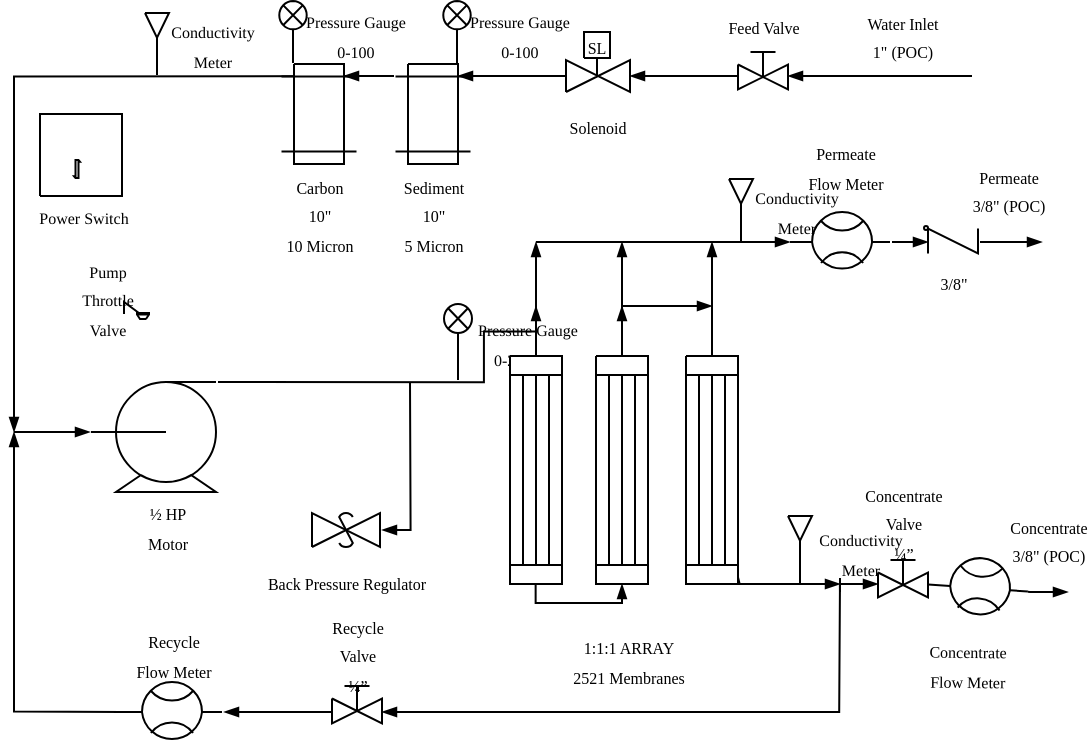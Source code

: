 <mxfile version="13.2.1" type="github"><diagram id="MShefhGijXn1EoUvpbQ7" name="Page-1"><mxGraphModel dx="1038" dy="548" grid="1" gridSize="10" guides="1" tooltips="1" connect="1" arrows="1" fold="1" page="1" pageScale="1" pageWidth="850" pageHeight="1100" math="0" shadow="0"><root><mxCell id="0"/><mxCell id="1" parent="0"/><mxCell id="JFg7P7vN6lW9qgMMOl7U-1" value="Pipelines" parent="0"/><mxCell id="JFg7P7vN6lW9qgMMOl7U-2" style="vsdxID=14;rotation=90;fillColor=none;gradientColor=none;strokeColor=none;spacingLeft=-3;spacingRight=-3;labelBackgroundColor=none;rounded=0;html=1;whiteSpace=wrap;" vertex="1" parent="JFg7P7vN6lW9qgMMOl7U-1"><mxGeometry x="358" y="167" width="31" height="14" as="geometry"/></mxCell><mxCell id="JFg7P7vN6lW9qgMMOl7U-3" value="" style="verticalAlign=middle;align=center;vsdxID=15;rotation=90;fillColor=#FFFFFF;gradientColor=none;shape=stencil(tVLLEoMgDPwajjIISu25j/9gKipTKk6grf374tCHqJ0eOr0lZDe7IUFsYxvRSUSJdWCO8qpK1yC2RZSqtpGgnI8Q2yG2qQzIGsy5LUPeiQE5RCdzGTr0gUcGBiW3kOUh3QekgIMvwQNJKS54QEMMf/bKcrxKl/qRPhG9sgkYJ5wybSStBdQy8VpJpUUdlexVym70nP7ibnHSvzjzwfu7K6V12Nar/mkXHPN1ZLLIMePjzlq1IzxbY0IjQpphno0JscCc8EVh5mgmEM06mdMH0zP0T+GE2e4O);strokeColor=#000000;spacingLeft=-3;spacingRight=-3;labelBackgroundColor=none;rounded=0;html=1;whiteSpace=wrap;" vertex="1" parent="JFg7P7vN6lW9qgMMOl7U-2"><mxGeometry width="31" height="14" as="geometry"/></mxCell><mxCell id="JFg7P7vN6lW9qgMMOl7U-4" value="" style="verticalAlign=middle;align=center;vsdxID=17;rotation=90;fillColor=#000000;gradientColor=none;shape=stencil(UzV2Ls5ILEhVNTIoLinKz04tz0wpyVA1dlE1MsrMy0gtyiwBslSNXVWNndPyi1LTi/JL81Ig/IJEkEoQKze/DGRCBUSfiameuSFIl5FBJUTE1ADMdYOozsnMQ1JtaGCARy2QgbAG4kJkOXQnAYUg3jF2BQA=);strokeColor=#000000;spacingLeft=-3;spacingRight=-3;labelBackgroundColor=none;rounded=0;html=1;whiteSpace=wrap;" vertex="1" parent="JFg7P7vN6lW9qgMMOl7U-2"><mxGeometry width="31" height="14" as="geometry"/></mxCell><mxCell id="JFg7P7vN6lW9qgMMOl7U-5" value="&lt;font style=&quot;font-size:8px;font-family:Calibri;color:#000000;direction:ltr;letter-spacing:0px;line-height:120%;opacity:1&quot;&gt;Pressure Gauge&lt;br/&gt;0-100&lt;br/&gt;&lt;/font&gt;" style="text;vsdxID=14;rotation=0.05;fillColor=none;gradientColor=none;strokeColor=none;spacingLeft=-3;spacingRight=-3;labelBackgroundColor=none;rounded=0;html=1;whiteSpace=wrap;verticalAlign=middle;align=center;;html=1;" vertex="1" parent="JFg7P7vN6lW9qgMMOl7U-2"><mxGeometry x="19" y="-8" width="55.65" height="31.61" as="geometry"/></mxCell><mxCell id="JFg7P7vN6lW9qgMMOl7U-6" style="vsdxID=18;rotation=90;fillColor=none;gradientColor=none;strokeColor=none;spacingLeft=-3;spacingRight=-3;labelBackgroundColor=none;rounded=0;html=1;whiteSpace=wrap;" vertex="1" parent="JFg7P7vN6lW9qgMMOl7U-1"><mxGeometry x="276" y="167" width="31" height="14" as="geometry"/></mxCell><mxCell id="JFg7P7vN6lW9qgMMOl7U-7" value="" style="verticalAlign=middle;align=center;vsdxID=19;rotation=90;fillColor=#FFFFFF;gradientColor=none;shape=stencil(tVLLEoMgDPwajjIISu25j/9gKipTKk6grf374tCHqJ0eOr0lZDe7IUFsYxvRSUSJdWCO8qpK1yC2RZSqtpGgnI8Q2yG2qQzIGsy5LUPeiQE5RCdzGTr0gUcGBiW3kOUh3QekgIMvwQNJKS54QEMMf/bKcrxKl/qRPhG9sgkYJ5wybSStBdQy8VpJpUUdlexVym70nP7ibnHSvzjzwfu7K6V12Nar/mkXHPN1ZLLIMePjzlq1IzxbY0IjQpphno0JscCc8EVh5mgmEM06mdMH0zP0T+GE2e4O);strokeColor=#000000;spacingLeft=-3;spacingRight=-3;labelBackgroundColor=none;rounded=0;html=1;whiteSpace=wrap;" vertex="1" parent="JFg7P7vN6lW9qgMMOl7U-6"><mxGeometry width="31" height="14" as="geometry"/></mxCell><mxCell id="JFg7P7vN6lW9qgMMOl7U-8" value="" style="verticalAlign=middle;align=center;vsdxID=21;rotation=90;fillColor=#000000;gradientColor=none;shape=stencil(UzV2Ls5ILEhVNTIoLinKz04tz0wpyVA1dlE1MsrMy0gtyiwBslSNXVWNndPyi1LTi/JL81Ig/IJEkEoQKze/DGRCBUSfiameuSFIl5FBJUTE1ADMdYOozsnMQ1JtaGCARy2QgbAG4kJkOXQnAYUg3jF2BQA=);strokeColor=#000000;spacingLeft=-3;spacingRight=-3;labelBackgroundColor=none;rounded=0;html=1;whiteSpace=wrap;" vertex="1" parent="JFg7P7vN6lW9qgMMOl7U-6"><mxGeometry width="31" height="14" as="geometry"/></mxCell><mxCell id="JFg7P7vN6lW9qgMMOl7U-9" value="&lt;font style=&quot;font-size:8px;font-family:Calibri;color:#000000;direction:ltr;letter-spacing:0px;line-height:120%;opacity:1&quot;&gt;Pressure Gauge&lt;br/&gt;0-100&lt;br/&gt;&lt;/font&gt;" style="text;vsdxID=18;rotation=0.05;fillColor=none;gradientColor=none;strokeColor=none;spacingLeft=-3;spacingRight=-3;labelBackgroundColor=none;rounded=0;html=1;whiteSpace=wrap;verticalAlign=middle;align=center;;html=1;" vertex="1" parent="JFg7P7vN6lW9qgMMOl7U-6"><mxGeometry x="19" y="-8" width="55.65" height="31.61" as="geometry"/></mxCell><mxCell id="JFg7P7vN6lW9qgMMOl7U-10" style="vsdxID=23;fillColor=none;gradientColor=none;strokeColor=none;spacingLeft=-3;spacingRight=-3;labelBackgroundColor=none;rounded=0;html=1;whiteSpace=wrap;" vertex="1" parent="JFg7P7vN6lW9qgMMOl7U-1"><mxGeometry x="206" y="499" width="50" height="30" as="geometry"/></mxCell><mxCell id="JFg7P7vN6lW9qgMMOl7U-11" style="vsdxID=24;fillColor=#FFFFFF;gradientColor=none;shape=stencil(tVPLbsMgEPwajkaYjR+c0+Q/UINtVNdYmCTO3xe0rhscGrWH3HZ3hmWGEQT2UydHRTibnDUf6qpPriPwRjjXQ6esdr4icCCwb4xVrTXn4YT9KAMzVJ/mEjbMeI6zcISzG7YFtkekSvvuIbtQgdG8RLZd6ZQvo4VUJ/exOZOznjJrnHTaDAguWC9tqzJ/V9b0so2g6arU+DBOquOCQh2r29VUxOrSbv+tLv+DOl/8vHmj+x4jW/FfAxGRxLx4YrmiFWwslzT0d5arPLXvJYHERjYX18+MlPRb12oEaCHi7ERq30uMRNltcvPF9m/5Ef5LOHwB);strokeColor=#000000;spacingLeft=-3;spacingRight=-3;labelBackgroundColor=none;rounded=0;html=1;whiteSpace=wrap;" vertex="1" parent="JFg7P7vN6lW9qgMMOl7U-10"><mxGeometry width="50" height="30" as="geometry"/></mxCell><mxCell id="JFg7P7vN6lW9qgMMOl7U-12" style="vsdxID=25;fillColor=#000000;gradientColor=none;shape=stencil(jZBJDoAgDEVP0z3SmLh3uIcJKEQFgzjdXkgXDgvi7v/29actYLmodpbA2eKdHeSuhVeAFXCujZJO+6AAa8Cys072zq5GkJ/bSEY12S0mHDTH4gRnJ7mcbEPkqM2DTKLv0OJ/asZSbBD34nTzs/c9MpToQVhf);strokeColor=#000000;spacingLeft=-3;spacingRight=-3;labelBackgroundColor=none;rounded=0;html=1;whiteSpace=wrap;" vertex="1" parent="JFg7P7vN6lW9qgMMOl7U-10"><mxGeometry width="50" height="30" as="geometry"/></mxCell><mxCell id="JFg7P7vN6lW9qgMMOl7U-13" value="&lt;font style=&quot;font-size:8px;font-family:Calibri;color:#000000;direction:ltr;letter-spacing:0px;line-height:120%;opacity:1&quot;&gt;Recycle&lt;br/&gt;Flow Meter&lt;br/&gt;&lt;/font&gt;" style="text;vsdxID=23;fillColor=none;gradientColor=none;strokeColor=none;spacingLeft=-3;spacingRight=-3;labelBackgroundColor=none;rounded=0;html=1;whiteSpace=wrap;verticalAlign=middle;align=center;;html=1;" vertex="1" parent="JFg7P7vN6lW9qgMMOl7U-10"><mxGeometry x="4.58" y="-29.62" width="41.64" height="31.61" as="geometry"/></mxCell><mxCell id="JFg7P7vN6lW9qgMMOl7U-14" value="" style="vsdxID=36;edgeStyle=none;startArrow=blockThin;endArrow=none;startSize=5;endSize=5;strokeColor=#000000;spacingTop=0;spacingBottom=0;spacingLeft=0;spacingRight=0;verticalAlign=middle;html=1;labelBackgroundColor=none;rounded=0;align=center;" edge="1" parent="JFg7P7vN6lW9qgMMOl7U-1"><mxGeometry relative="1" as="geometry"><mxPoint x="53" y="-61" as="offset"/><Array as="points"/><mxPoint x="501" y="406" as="sourcePoint"/><mxPoint x="501" y="311" as="targetPoint"/></mxGeometry></mxCell><mxCell id="JFg7P7vN6lW9qgMMOl7U-15" value="" style="vsdxID=35;edgeStyle=none;startArrow=blockThin;endArrow=none;startSize=5;endSize=5;strokeColor=#000000;spacingTop=0;spacingBottom=0;spacingLeft=0;spacingRight=0;verticalAlign=middle;html=1;labelBackgroundColor=none;rounded=0;align=center;" edge="1" parent="JFg7P7vN6lW9qgMMOl7U-1"><mxGeometry relative="1" as="geometry"><mxPoint x="18" y="-13" as="offset"/><Array as="points"/><mxPoint x="501" y="311" as="sourcePoint"/><mxPoint x="456" y="311" as="targetPoint"/></mxGeometry></mxCell><mxCell id="JFg7P7vN6lW9qgMMOl7U-16" value="" style="vsdxID=51;edgeStyle=none;startArrow=blockThin;endArrow=none;startSize=5;endSize=5;strokeColor=#000000;spacingTop=0;spacingBottom=0;spacingLeft=0;spacingRight=0;verticalAlign=middle;html=1;labelBackgroundColor=none;rounded=0;align=center;" edge="1" parent="JFg7P7vN6lW9qgMMOl7U-1"><mxGeometry relative="1" as="geometry"><mxPoint x="-23" y="-13" as="offset"/><Array as="points"/><mxPoint x="540" y="279" as="sourcePoint"/><mxPoint x="413" y="279" as="targetPoint"/></mxGeometry></mxCell><mxCell id="JFg7P7vN6lW9qgMMOl7U-17" value="" style="vsdxID=34;edgeStyle=none;startArrow=blockThin;endArrow=none;startSize=5;endSize=5;strokeColor=#000000;spacingTop=0;spacingBottom=0;spacingLeft=0;spacingRight=0;verticalAlign=middle;html=1;labelBackgroundColor=none;rounded=0;align=center;" edge="1" parent="JFg7P7vN6lW9qgMMOl7U-1"><mxGeometry relative="1" as="geometry"><mxPoint x="27" y="34" as="offset"/><Array as="points"/><mxPoint x="456" y="311" as="sourcePoint"/><mxPoint x="456" y="406" as="targetPoint"/></mxGeometry></mxCell><mxCell id="JFg7P7vN6lW9qgMMOl7U-18" value="" style="vsdxID=32;edgeStyle=none;startArrow=blockThin;endArrow=none;startSize=5;endSize=5;strokeColor=#000000;spacingTop=0;spacingBottom=0;spacingLeft=0;spacingRight=0;verticalAlign=middle;html=1;labelBackgroundColor=none;rounded=0;align=center;" edge="1" parent="JFg7P7vN6lW9qgMMOl7U-1"><mxGeometry relative="1" as="geometry"><mxPoint x="53" y="-61" as="offset"/><Array as="points"/><mxPoint x="413" y="406" as="sourcePoint"/><mxPoint x="413" y="311" as="targetPoint"/></mxGeometry></mxCell><mxCell id="JFg7P7vN6lW9qgMMOl7U-19" style="vsdxID=43;rotation=90;fillColor=none;gradientColor=none;strokeColor=none;spacingLeft=-3;spacingRight=-3;labelBackgroundColor=none;rounded=0;html=1;whiteSpace=wrap;" vertex="1" parent="JFg7P7vN6lW9qgMMOl7U-1"><mxGeometry x="355" y="322" width="38" height="14" as="geometry"/></mxCell><mxCell id="JFg7P7vN6lW9qgMMOl7U-20" value="" style="verticalAlign=middle;align=center;vsdxID=44;rotation=90;fillColor=#FFFFFF;gradientColor=none;shape=stencil(tVLLDsIgEPwajiU8pKnnWv+DWNoSsTQLav17afBRrMZ48LbLzuzMsot46To5KMSI82D36qxr3yG+QYzpvlOgfYgQrxAvGwuqBXvs65gPckJO0cGepg5j5JGJwcglZiKm24iUsAsluCHpGhMR0ZDC7714gem7dmTM5KhdBtZLr22fKBsJrcqCVNYY2SYld1ZqmD3TH81hQhN/b2f9i7kQPD+80cbEfT3qn7YhsCgSk4XAPJ93Nrqf4TnDgiUEusL5ak5IBZaELwoLRwuBZNaXOUPweojhKR4xr64=);strokeColor=#000000;spacingLeft=-3;spacingRight=-3;labelBackgroundColor=none;rounded=0;html=1;whiteSpace=wrap;" vertex="1" parent="JFg7P7vN6lW9qgMMOl7U-19"><mxGeometry width="38" height="14" as="geometry"/></mxCell><mxCell id="JFg7P7vN6lW9qgMMOl7U-21" value="" style="verticalAlign=middle;align=center;vsdxID=46;rotation=90;fillColor=#000000;gradientColor=none;shape=stencil(fU85DoAwDHtNVhQaIbFz/AOJQiugRaVcv6clA4iBzXbsxAEqFtXMEgQu3tlB7rr1CqgEIbRR0mkfEFAFVHTWyd7Z1bTM5yY6I5rsFjccnKM8SWNI4MlChjet2Txq8zKniD/eAJ4rXPA9+zYKEn9D1QU=);strokeColor=#000000;spacingLeft=-3;spacingRight=-3;labelBackgroundColor=none;rounded=0;html=1;whiteSpace=wrap;" vertex="1" parent="JFg7P7vN6lW9qgMMOl7U-19"><mxGeometry width="38" height="14" as="geometry"/></mxCell><mxCell id="JFg7P7vN6lW9qgMMOl7U-22" value="&lt;font style=&quot;font-size:8px;font-family:Calibri;color:#000000;direction:ltr;letter-spacing:0px;line-height:120%;opacity:1&quot;&gt;Pressure Gauge&lt;br/&gt;0-250 psig&lt;br/&gt;&lt;/font&gt;" style="text;vsdxID=43;rotation=0.05;fillColor=none;gradientColor=none;strokeColor=none;spacingLeft=-3;spacingRight=-3;labelBackgroundColor=none;rounded=0;html=1;whiteSpace=wrap;verticalAlign=middle;align=center;;html=1;" vertex="1" parent="JFg7P7vN6lW9qgMMOl7U-19"><mxGeometry x="26" y="-9" width="55.65" height="31.61" as="geometry"/></mxCell><mxCell id="JFg7P7vN6lW9qgMMOl7U-23" value="&lt;p style=&quot;align:center;margin-left:0;margin-right:0;margin-top:0px;margin-bottom:0px;text-indent:0;valign:middle;direction:ltr;&quot;&gt;&lt;font style=&quot;font-size:8px;font-family:Calibri;color:#000000;direction:ltr;letter-spacing:0px;line-height:120%;opacity:1&quot;&gt;1:1:1 ARRAY&lt;br/&gt;2521 Membranes&lt;/font&gt;&lt;font style=&quot;font-size:14px;font-family:Calibri;color:#000000;direction:ltr;letter-spacing:0px;line-height:120%;opacity:1&quot;&gt;&lt;br/&gt;&lt;/font&gt;&lt;/p&gt;" style="verticalAlign=middle;align=center;vsdxID=47;fillColor=none;gradientColor=none;shape=stencil(nZBLDoAgDERP0z3SIyjew0SURgSD+Lu9kMZoXLhwN9O+tukAlrNpJg1SzDH4QW/URgNYgZTkjA4UkwJUgGXng+6DX1zLfmoymdXo17xh5zmRJ6Q42BWCfc2oJfdAr+Yv+AP9Cb7OJ3H/2JG1HNGz/84klThPVCc=);strokeColor=none;labelBackgroundColor=none;rounded=0;html=1;whiteSpace=wrap;" vertex="1" parent="JFg7P7vN6lW9qgMMOl7U-1"><mxGeometry x="406" y="476" width="107" height="25" as="geometry"/></mxCell><mxCell id="JFg7P7vN6lW9qgMMOl7U-24" style="vsdxID=55;fillColor=none;gradientColor=none;strokeColor=none;spacingLeft=-3;spacingRight=-3;labelBackgroundColor=none;rounded=0;html=1;whiteSpace=wrap;" vertex="1" parent="JFg7P7vN6lW9qgMMOl7U-1"><mxGeometry x="540" y="264" width="50" height="30" as="geometry"/></mxCell><mxCell id="JFg7P7vN6lW9qgMMOl7U-25" style="vsdxID=56;fillColor=#FFFFFF;gradientColor=none;shape=stencil(tVPLbsMgEPwajkaY9YOc0/Q/UIJtVNdYa9I4f18oViJwHDWH3JadYXeGEQT2UydHRTibLJovddEn2xH4IJzroVOorasIHAjsG4OqRXMeTuE8Ss/01bf58RPmcI9zyoS/xdk1dEr2d/wMbIlHB+HCBkY95tl4o1OoQmshia2RbM7krKcMjZVWmyGAC9ZLbFXm1mVNL9sImi5Kjav2Q4F8RyERWAgq6kjgpueXBeb/EOiK++M3uu9Ddjd8KxnIU5V5+cR4TUWZGK9owSPjNWyMfEsysZ31bvHMTkVZkdgBWkRu1g8k3ugmijGJ0BXpf3Ot8Ffh8As=);strokeColor=#000000;spacingLeft=-3;spacingRight=-3;labelBackgroundColor=none;rounded=0;html=1;whiteSpace=wrap;" vertex="1" parent="JFg7P7vN6lW9qgMMOl7U-24"><mxGeometry width="50" height="30" as="geometry"/></mxCell><mxCell id="JFg7P7vN6lW9qgMMOl7U-26" style="vsdxID=57;fillColor=#000000;gradientColor=none;shape=stencil(UzV2Ls5ILEhVNTIoLinKz04tz0wpyVA1dlE1MsrMy0gtyiwBslSNXVWNndPyi1LTi/JL81Ig/IJEkEoQKze/DGRCBUSfAUiHkUElhGcK4bpBVOZk5iGpNDLSM7DAoxrVXAsCqlHNNjTA5w4gA+F8iM+R5dC9ChSCBJOxKwA=);strokeColor=#000000;spacingLeft=-3;spacingRight=-3;labelBackgroundColor=none;rounded=0;html=1;whiteSpace=wrap;" vertex="1" parent="JFg7P7vN6lW9qgMMOl7U-24"><mxGeometry width="50" height="30" as="geometry"/></mxCell><mxCell id="JFg7P7vN6lW9qgMMOl7U-27" value="&lt;font style=&quot;font-size:8px;font-family:Calibri;color:#000000;direction:ltr;letter-spacing:0px;line-height:120%;opacity:1&quot;&gt;Permeate&lt;br/&gt;Flow Meter&lt;br/&gt;&lt;/font&gt;" style="text;vsdxID=55;fillColor=none;gradientColor=none;strokeColor=none;spacingLeft=-3;spacingRight=-3;labelBackgroundColor=none;rounded=0;html=1;whiteSpace=wrap;verticalAlign=middle;align=center;;html=1;" vertex="1" parent="JFg7P7vN6lW9qgMMOl7U-24"><mxGeometry x="7.12" y="-39.15" width="41.64" height="31.61" as="geometry"/></mxCell><mxCell id="JFg7P7vN6lW9qgMMOl7U-28" style="vsdxID=8;rotation=90;fillColor=none;gradientColor=none;strokeColor=none;spacingLeft=-3;spacingRight=-3;labelBackgroundColor=none;rounded=0;html=1;whiteSpace=wrap;" vertex="1" parent="JFg7P7vN6lW9qgMMOl7U-1"><mxGeometry x="208" y="174" width="31" height="12" as="geometry"/></mxCell><mxCell id="JFg7P7vN6lW9qgMMOl7U-29" value="" style="verticalAlign=middle;align=center;vsdxID=9;rotation=90;fillColor=#FFFFFF;gradientColor=none;shape=stencil(jZBLDoQgDIZP0z1DnROg3sNElEYEg+iMtxfShY+Fcff/7dcnoJpNM2mQYo7BD/pHbTSAJUhJzuhAMSnAClB1Pug++MW17Kcmk1mNfs0d/lwncoUUG7uPYF8zasmd0OLKfh/QK/kavI1P4li7I2v56nP+fmYK8Yuw2gE=);strokeColor=#000000;spacingLeft=-3;spacingRight=-3;labelBackgroundColor=none;rounded=0;html=1;whiteSpace=wrap;" vertex="1" parent="JFg7P7vN6lW9qgMMOl7U-28"><mxGeometry width="31" height="12" as="geometry"/></mxCell><mxCell id="JFg7P7vN6lW9qgMMOl7U-30" value="" style="verticalAlign=middle;align=center;vsdxID=10;rotation=90;fillColor=#000000;gradientColor=none;shape=stencil(fY9LDoAgDERP0z1SPYGfe5CAQlQggL/bC+lC48LdTPvaTgHbqIVXwFlMwc3qMDJpwA44N1arYFJWgD1gO7qgpuA2K8l7UciiVreXDSfNVYyVGc4u8g3ZgdjF2Bdb/6FZPDco3rv3zZNL9Av2Nw==);strokeColor=#000000;spacingLeft=-3;spacingRight=-3;labelBackgroundColor=none;rounded=0;html=1;whiteSpace=wrap;" vertex="1" parent="JFg7P7vN6lW9qgMMOl7U-28"><mxGeometry width="31" height="12" as="geometry"/></mxCell><mxCell id="JFg7P7vN6lW9qgMMOl7U-31" value="&lt;font style=&quot;font-size:8px;font-family:Calibri;color:#000000;direction:ltr;letter-spacing:0px;line-height:120%;opacity:1&quot;&gt;Conductivity &lt;br/&gt;Meter&lt;br/&gt;&lt;/font&gt;" style="text;vsdxID=8;rotation=0.05;fillColor=none;gradientColor=none;strokeColor=none;spacingLeft=-3;spacingRight=-3;labelBackgroundColor=none;rounded=0;html=1;whiteSpace=wrap;verticalAlign=middle;align=center;;html=1;" vertex="1" parent="JFg7P7vN6lW9qgMMOl7U-28"><mxGeometry x="20" y="-10" width="46.95" height="31.61" as="geometry"/></mxCell><mxCell id="JFg7P7vN6lW9qgMMOl7U-32" style="vsdxID=59;rotation=4;fillColor=none;gradientColor=none;strokeColor=none;spacingLeft=-3;spacingRight=-3;labelBackgroundColor=none;rounded=0;html=1;whiteSpace=wrap;" vertex="1" parent="JFg7P7vN6lW9qgMMOl7U-1"><mxGeometry x="609" y="437" width="50" height="30" as="geometry"/></mxCell><mxCell id="JFg7P7vN6lW9qgMMOl7U-33" style="vsdxID=60;rotation=4;fillColor=#FFFFFF;gradientColor=none;shape=stencil(tVPRcoMgEPwaHr2BO6n6nKb/wSSoTK04SBv798HipIOaTPuQt+N2OXZvB0aHsVWDZshH7+y7vpizbxm9MkTTt9oZHypGR0aH2jrdOPvZn+N5UDNzrj7s1zxhivcQQeTzLeTfsSP5z/EtspU7BcgtbOKAIrLdjQ65jK2FVCJw3BvJp0xNZsyc9cob20dwwTrlGp2F57K6U00CjReth017VyBWG4F5CUWVCLzr+d8CxR8EhuJ3+bXpupjdDb+XDAkQ6RqFfGC8gGrl+wVk6rsg4PnexKcEk7rZvl0+ciOhXNshQErsbBdUPtFOEuMqwlCs/1toxb9Kxys=);strokeColor=#000000;spacingLeft=-3;spacingRight=-3;labelBackgroundColor=none;rounded=0;html=1;whiteSpace=wrap;" vertex="1" parent="JFg7P7vN6lW9qgMMOl7U-32"><mxGeometry width="50" height="30" as="geometry"/></mxCell><mxCell id="JFg7P7vN6lW9qgMMOl7U-34" style="vsdxID=61;rotation=4;fillColor=#000000;gradientColor=none;shape=stencil(jVDLDoMwDPuaXFFIQOLO2H8gUdZqrEWl4/H3tMphsAPiZieOZQe4nnQ7KiCcgndvtZguaOAHEBmrlTchIuAGuO6dVy/vvrYTPrZJmdDHzclhlTtMF4SbsFLoU5SDsQclUZYXF+qzb0UZ0m3vHK9yRPCLL82Pu/+qcSRv4mYH);strokeColor=#000000;spacingLeft=-3;spacingRight=-3;labelBackgroundColor=none;rounded=0;html=1;whiteSpace=wrap;" vertex="1" parent="JFg7P7vN6lW9qgMMOl7U-32"><mxGeometry width="50" height="30" as="geometry"/></mxCell><mxCell id="JFg7P7vN6lW9qgMMOl7U-35" value="&lt;font style=&quot;font-size:8px;font-family:Calibri;color:#000000;direction:ltr;letter-spacing:0px;line-height:120%;opacity:1&quot;&gt;Concentrate&lt;br/&gt;Flow Meter&lt;br/&gt;&lt;/font&gt;" style="text;vsdxID=59;rotation=0.56;fillColor=none;gradientColor=none;strokeColor=none;spacingLeft=-3;spacingRight=-3;labelBackgroundColor=none;rounded=0;html=1;whiteSpace=wrap;verticalAlign=middle;align=center;;html=1;" vertex="1" parent="JFg7P7vN6lW9qgMMOl7U-32"><mxGeometry x="-2" y="37" width="44.48" height="31.61" as="geometry"/></mxCell><mxCell id="JFg7P7vN6lW9qgMMOl7U-36" style="vsdxID=67;rotation=90;fillColor=none;gradientColor=none;strokeColor=none;spacingLeft=-3;spacingRight=-3;labelBackgroundColor=none;rounded=0;html=1;whiteSpace=wrap;" vertex="1" parent="JFg7P7vN6lW9qgMMOl7U-1"><mxGeometry x="500" y="257" width="31" height="12" as="geometry"/></mxCell><mxCell id="JFg7P7vN6lW9qgMMOl7U-37" value="" style="verticalAlign=middle;align=center;vsdxID=68;rotation=90;fillColor=#FFFFFF;gradientColor=none;shape=stencil(jZBLDoQgDIZP0z1DnROg3sNElEYEg+iMtxfShY+Fcff/7dcnoJpNM2mQYo7BD/pHbTSAJUhJzuhAMSnAClB1Pug++MW17Kcmk1mNfs0d/lwncoUUG7uPYF8zasmd0OLKfh/QK/kavI1P4li7I2v56nP+fmYK8Yuw2gE=);strokeColor=#000000;spacingLeft=-3;spacingRight=-3;labelBackgroundColor=none;rounded=0;html=1;whiteSpace=wrap;" vertex="1" parent="JFg7P7vN6lW9qgMMOl7U-36"><mxGeometry width="31" height="12" as="geometry"/></mxCell><mxCell id="JFg7P7vN6lW9qgMMOl7U-38" value="" style="verticalAlign=middle;align=center;vsdxID=69;rotation=90;fillColor=#000000;gradientColor=none;shape=stencil(fY9LDoAgDERP0z1SPYGfe5CAQlQggL/bC+lC48LdTPvaTgHbqIVXwFlMwc3qMDJpwA44N1arYFJWgD1gO7qgpuA2K8l7UciiVreXDSfNVYyVGc4u8g3ZgdjF2Bdb/6FZPDco3rv3zZNL9Av2Nw==);strokeColor=#000000;spacingLeft=-3;spacingRight=-3;labelBackgroundColor=none;rounded=0;html=1;whiteSpace=wrap;" vertex="1" parent="JFg7P7vN6lW9qgMMOl7U-36"><mxGeometry width="31" height="12" as="geometry"/></mxCell><mxCell id="JFg7P7vN6lW9qgMMOl7U-39" value="&lt;font style=&quot;font-size:8px;font-family:Calibri;color:#000000;direction:ltr;letter-spacing:0px;line-height:120%;opacity:1&quot;&gt;Conductivity &lt;br/&gt;Meter&lt;br/&gt;&lt;/font&gt;" style="text;vsdxID=67;rotation=0.05;fillColor=none;gradientColor=none;strokeColor=none;spacingLeft=-3;spacingRight=-3;labelBackgroundColor=none;rounded=0;html=1;whiteSpace=wrap;verticalAlign=middle;align=center;;html=1;" vertex="1" parent="JFg7P7vN6lW9qgMMOl7U-36"><mxGeometry x="20" y="-10" width="46.95" height="31.61" as="geometry"/></mxCell><mxCell id="JFg7P7vN6lW9qgMMOl7U-40" style="vsdxID=38;rotation=90;fillColor=none;gradientColor=none;strokeColor=none;spacingLeft=-3;spacingRight=-3;labelBackgroundColor=none;rounded=0;html=1;whiteSpace=wrap;" vertex="1" parent="JFg7P7vN6lW9qgMMOl7U-1"><mxGeometry x="528" y="427" width="34" height="12" as="geometry"/></mxCell><mxCell id="JFg7P7vN6lW9qgMMOl7U-41" value="" style="verticalAlign=middle;align=center;vsdxID=39;rotation=90;fillColor=#FFFFFF;gradientColor=none;shape=stencil(jZBJDoQwDARf4yvKxIIPsPwDiUCsCQkKYZnfTyIfWA6IW7ddttoGLGfdTgqkmIN3X7VRFzRgBVKS1cpTiAqwBix759Xg3WI79lObyKRGt6YNO8+JNCHFj91HsG8YNWRPKBYZFhc8f6Cvi1+DtwRRHMl7MoYPP/fvl8YSfwnrPw==);strokeColor=#000000;spacingLeft=-3;spacingRight=-3;labelBackgroundColor=none;rounded=0;html=1;whiteSpace=wrap;" vertex="1" parent="JFg7P7vN6lW9qgMMOl7U-40"><mxGeometry width="34" height="12" as="geometry"/></mxCell><mxCell id="JFg7P7vN6lW9qgMMOl7U-42" value="" style="verticalAlign=middle;align=center;vsdxID=40;rotation=90;fillColor=#000000;gradientColor=none;shape=stencil(fY9LDoAgDERP061BGrmAn3uYiEJUIIC/2wvpQuPC3Uz72k4B66B6J4GzEL2d5aGHqAAb4FwbJb2OSQG2gPVovZy83cxA3vWZzGq1e95w0lzJWJ7h7CJfke2IXbR5sSgKFD90Es8ZSvjufSOlEr2D7Q0=);strokeColor=#000000;spacingLeft=-3;spacingRight=-3;labelBackgroundColor=none;rounded=0;html=1;whiteSpace=wrap;" vertex="1" parent="JFg7P7vN6lW9qgMMOl7U-40"><mxGeometry width="34" height="12" as="geometry"/></mxCell><mxCell id="JFg7P7vN6lW9qgMMOl7U-43" value="&lt;font style=&quot;font-size:8px;font-family:Calibri;color:#000000;direction:ltr;letter-spacing:0px;line-height:120%;opacity:1&quot;&gt;Conductivity &lt;br/&gt;Meter&lt;br/&gt;&lt;/font&gt;" style="text;vsdxID=38;rotation=0.05;fillColor=none;gradientColor=none;strokeColor=none;spacingLeft=-3;spacingRight=-3;labelBackgroundColor=none;rounded=0;html=1;whiteSpace=wrap;verticalAlign=middle;align=center;;html=1;" vertex="1" parent="JFg7P7vN6lW9qgMMOl7U-40"><mxGeometry x="24" y="-9" width="46.95" height="31.61" as="geometry"/></mxCell><mxCell id="JFg7P7vN6lW9qgMMOl7U-44" value="" style="verticalAlign=middle;align=center;vsdxID=72;fillColor=#FFFFFF;gradientColor=none;shape=stencil(nZBLDoAgDERP0z3SIyjew0SURgSD+Lu9kMZoXLhwN9O+tukAlrNpJg1SzDH4QW/URgNYgZTkjA4UkwJUgGXng+6DX1zLfmoymdXo17xh5zmRJ6Q42BWCfc2oJfdAr+Yv+AP9Cb7OJ3H/2JG1HNGz/84klThPVCc=);strokeColor=#000000;labelBackgroundColor=none;rounded=0;html=1;whiteSpace=wrap;" vertex="1" parent="JFg7P7vN6lW9qgMMOl7U-1"><mxGeometry x="165" y="215" width="41" height="41" as="geometry"/></mxCell><mxCell id="JFg7P7vN6lW9qgMMOl7U-45" style="vsdxID=74;rotation=270;fillColor=#FFFFFF;gradientColor=none;shape=stencil(nZJbDsIgEEVXM//jTIwLqHUfTUqFiNBQfO1ecKzGJhD1714488gF4GbS3aiAcIrBH9TF9FEDb4HIOK2CiUkBt8DN4IPaB39yvfixy2RWR3/OHa5Sh7mC8CZus37YnZDWuCJJFfLZZUaxTK4Q/0Vn/80GVbaWQBLv4AZjreT+ui+l+sv8Wlof8xezk1g+cjqSD8LtHQ==);strokeColor=#000000;spacingTop=-3;spacingBottom=-3;spacingLeft=-3;spacingRight=-3;labelBackgroundColor=none;rounded=0;html=1;whiteSpace=wrap;" vertex="1" parent="JFg7P7vN6lW9qgMMOl7U-1"><mxGeometry x="215" y="313" width="3" height="6" as="geometry"/></mxCell><mxCell id="JFg7P7vN6lW9qgMMOl7U-46" value="&lt;p style=&quot;align:center;margin-left:0;margin-right:0;margin-top:0px;margin-bottom:0px;text-indent:0;valign:middle;direction:ltr;&quot;&gt;&lt;font style=&quot;font-size:8px;font-family:Calibri;color:#000000;direction:ltr;letter-spacing:0px;line-height:120%;opacity:1&quot;&gt;Pump&lt;br/&gt;&lt;/font&gt;&lt;font style=&quot;font-size:8px;font-family:Calibri;color:#000000;direction:ltr;letter-spacing:0px;line-height:120%;opacity:1&quot;&gt;Throttle &lt;br/&gt;&lt;/font&gt;&lt;font style=&quot;font-size:8px;font-family:Calibri;color:#000000;direction:ltr;letter-spacing:0px;line-height:120%;opacity:1&quot;&gt;Valve&lt;br/&gt;&lt;/font&gt;&lt;/p&gt;" style="text;vsdxID=74;rotation=359.95;fillColor=none;gradientColor=none;strokeColor=none;spacingTop=-3;spacingBottom=-3;spacingLeft=-3;spacingRight=-3;labelBackgroundColor=none;rounded=0;html=1;whiteSpace=wrap;verticalAlign=middle;align=center;;html=1;" vertex="1" parent="JFg7P7vN6lW9qgMMOl7U-45"><mxGeometry x="-50" y="-21" width="67.73" height="30.48" as="geometry"/></mxCell><mxCell id="JFg7P7vN6lW9qgMMOl7U-47" vertex="1" parent="JFg7P7vN6lW9qgMMOl7U-1"><mxGeometry x="350" y="349" as="geometry"/></mxCell><mxCell id="JFg7P7vN6lW9qgMMOl7U-48" value="" style="vsdxID=76;edgeStyle=none;startArrow=blockThin;endArrow=none;startSize=5;endSize=5;strokeColor=#000000;spacingTop=0;spacingBottom=0;spacingLeft=0;spacingRight=0;verticalAlign=middle;html=1;labelBackgroundColor=none;rounded=0;align=center;exitX=1.029;exitY=0.5;exitDx=0;exitDy=0;exitPerimeter=0;" edge="1" parent="JFg7P7vN6lW9qgMMOl7U-1" source="JFg7P7vN6lW9qgMMOl7U-96" target="JFg7P7vN6lW9qgMMOl7U-47"><mxGeometry relative="1" as="geometry"><mxPoint x="46" y="16" as="offset"/><Array as="points"><mxPoint x="350.29" y="423"/></Array></mxGeometry></mxCell><mxCell id="JFg7P7vN6lW9qgMMOl7U-49" vertex="1" parent="JFg7P7vN6lW9qgMMOl7U-1"><mxGeometry x="565" y="450" as="geometry"/></mxCell><mxCell id="JFg7P7vN6lW9qgMMOl7U-50" value="" style="vsdxID=37;edgeStyle=none;startArrow=blockThin;endArrow=none;startSize=5;endSize=5;strokeColor=#000000;spacingTop=0;spacingBottom=0;spacingLeft=0;spacingRight=0;verticalAlign=middle;html=1;labelBackgroundColor=none;rounded=0;align=center;" edge="1" parent="JFg7P7vN6lW9qgMMOl7U-1" source="JFg7P7vN6lW9qgMMOl7U-49" target="JFg7P7vN6lW9qgMMOl7U-106"><mxGeometry relative="1" as="geometry"><mxPoint x="15" y="-13" as="offset"/><Array as="points"><mxPoint x="514.83" y="450"/></Array></mxGeometry></mxCell><mxCell id="JFg7P7vN6lW9qgMMOl7U-51" vertex="1" parent="JFg7P7vN6lW9qgMMOl7U-1"><mxGeometry x="631" y="196" as="geometry"/></mxCell><mxCell id="JFg7P7vN6lW9qgMMOl7U-52" value="&lt;font style=&quot;font-size:8px;font-family:Calibri;color:#000000;direction:ltr;letter-spacing:0px;line-height:120%;opacity:1&quot;&gt;Water Inlet&lt;br/&gt;1&amp;quot; (POC)&lt;br/&gt;&lt;/font&gt;" style="vsdxID=1;edgeStyle=none;startArrow=blockThin;endArrow=none;startSize=5;endSize=5;strokeColor=#000000;spacingTop=0;spacingBottom=0;spacingLeft=0;spacingRight=0;verticalAlign=middle;html=1;labelBackgroundColor=none;rounded=0;align=center;exitX=1;exitY=0.48;exitDx=0;exitDy=0;exitPerimeter=0;" edge="1" parent="JFg7P7vN6lW9qgMMOl7U-1" source="JFg7P7vN6lW9qgMMOl7U-94" target="JFg7P7vN6lW9qgMMOl7U-51"><mxGeometry relative="1" as="geometry"><mxPoint x="11" y="-20" as="offset"/><Array as="points"/></mxGeometry></mxCell><mxCell id="JFg7P7vN6lW9qgMMOl7U-53" vertex="1" parent="JFg7P7vN6lW9qgMMOl7U-1"><mxGeometry x="374" y="196" as="geometry"/></mxCell><mxCell id="JFg7P7vN6lW9qgMMOl7U-54" value="" style="vsdxID=4;edgeStyle=none;startArrow=blockThin;endArrow=none;startSize=5;endSize=5;strokeColor=#000000;spacingTop=0;spacingBottom=0;spacingLeft=0;spacingRight=0;verticalAlign=middle;html=1;labelBackgroundColor=none;rounded=0;align=center;entryX=0;entryY=0.5;entryDx=0;entryDy=0;entryPerimeter=0;" edge="1" parent="JFg7P7vN6lW9qgMMOl7U-1" source="JFg7P7vN6lW9qgMMOl7U-53" target="JFg7P7vN6lW9qgMMOl7U-84"><mxGeometry relative="1" as="geometry"><mxPoint x="67" y="-13" as="offset"/><Array as="points"/></mxGeometry></mxCell><mxCell id="JFg7P7vN6lW9qgMMOl7U-55" vertex="1" parent="JFg7P7vN6lW9qgMMOl7U-1"><mxGeometry x="152" y="374" as="geometry"/></mxCell><mxCell id="JFg7P7vN6lW9qgMMOl7U-56" value="" style="vsdxID=12;edgeStyle=none;startArrow=blockThin;endArrow=none;startSize=5;endSize=5;strokeColor=#000000;spacingTop=0;spacingBottom=0;spacingLeft=0;spacingRight=0;verticalAlign=middle;html=1;labelBackgroundColor=none;rounded=0;align=center;entryX=0;entryY=0.5;entryDx=0;entryDy=0;entryPerimeter=0;" edge="1" parent="JFg7P7vN6lW9qgMMOl7U-1" source="JFg7P7vN6lW9qgMMOl7U-55" target="JFg7P7vN6lW9qgMMOl7U-10"><mxGeometry relative="1" as="geometry"><mxPoint x="40" y="29" as="offset"/><Array as="points"><mxPoint x="152" y="513.7"/></Array></mxGeometry></mxCell><mxCell id="JFg7P7vN6lW9qgMMOl7U-57" vertex="1" parent="JFg7P7vN6lW9qgMMOl7U-1"><mxGeometry x="207" y="315" as="geometry"/></mxCell><mxCell id="JFg7P7vN6lW9qgMMOl7U-58" value="" style="vsdxID=75;edgeStyle=none;startArrow=none;endArrow=none;startSize=5;endSize=5;strokeColor=#000000;spacingTop=0;spacingBottom=0;spacingLeft=0;spacingRight=0;verticalAlign=middle;html=1;labelBackgroundColor=none;rounded=0;align=center;" edge="1" parent="JFg7P7vN6lW9qgMMOl7U-1" source="JFg7P7vN6lW9qgMMOl7U-45" target="JFg7P7vN6lW9qgMMOl7U-57"><mxGeometry relative="1" as="geometry"><mxPoint x="53" y="-10" as="offset"/><Array as="points"><mxPoint x="207" y="309"/></Array></mxGeometry></mxCell><mxCell id="JFg7P7vN6lW9qgMMOl7U-59" value="" style="vsdxID=71;edgeStyle=none;startArrow=blockThin;endArrow=none;startSize=5;endSize=5;strokeColor=#000000;spacingTop=0;spacingBottom=0;spacingLeft=0;spacingRight=0;verticalAlign=middle;html=1;labelBackgroundColor=none;rounded=0;align=center;exitX=1;exitY=0.5;exitDx=0;exitDy=0;exitPerimeter=0;entryX=0;entryY=0.48;entryDx=0;entryDy=0;entryPerimeter=0;" edge="1" parent="JFg7P7vN6lW9qgMMOl7U-1" source="JFg7P7vN6lW9qgMMOl7U-84" target="JFg7P7vN6lW9qgMMOl7U-94"><mxGeometry relative="1" as="geometry"><mxPoint x="67" y="-13" as="offset"/><Array as="points"/></mxGeometry></mxCell><mxCell id="JFg7P7vN6lW9qgMMOl7U-60" vertex="1" parent="JFg7P7vN6lW9qgMMOl7U-1"><mxGeometry x="666" y="279" as="geometry"/></mxCell><mxCell id="JFg7P7vN6lW9qgMMOl7U-61" value="" style="vsdxID=66;edgeStyle=none;startArrow=blockThin;endArrow=none;startSize=5;endSize=5;strokeColor=#000000;spacingTop=0;spacingBottom=0;spacingLeft=0;spacingRight=0;verticalAlign=middle;html=1;labelBackgroundColor=none;rounded=0;align=center;entryX=1.04;entryY=0.52;entryDx=0;entryDy=0;entryPerimeter=0;" edge="1" parent="JFg7P7vN6lW9qgMMOl7U-1" source="JFg7P7vN6lW9qgMMOl7U-60" target="JFg7P7vN6lW9qgMMOl7U-91"><mxGeometry relative="1" as="geometry"><mxPoint x="24" y="-13" as="offset"/><Array as="points"/></mxGeometry></mxCell><mxCell id="JFg7P7vN6lW9qgMMOl7U-62" vertex="1" parent="JFg7P7vN6lW9qgMMOl7U-1"><mxGeometry x="679" y="454" as="geometry"/></mxCell><mxCell id="JFg7P7vN6lW9qgMMOl7U-63" value="&lt;font style=&quot;font-size:8px;font-family:Calibri;color:#000000;direction:ltr;letter-spacing:0px;line-height:120%;opacity:1&quot;&gt;Concentrate&lt;br/&gt;3/8&amp;quot; (POC)&lt;br/&gt;&lt;/font&gt;" style="vsdxID=63;edgeStyle=none;startArrow=blockThin;endArrow=none;startSize=5;endSize=5;strokeColor=#000000;spacingTop=0;spacingBottom=0;spacingLeft=0;spacingRight=0;verticalAlign=middle;html=1;labelBackgroundColor=none;rounded=0;align=center;" edge="1" parent="JFg7P7vN6lW9qgMMOl7U-1" source="JFg7P7vN6lW9qgMMOl7U-62" target="JFg7P7vN6lW9qgMMOl7U-32"><mxGeometry relative="1" as="geometry"><mxPoint y="-26" as="offset"/><Array as="points"><mxPoint x="659.95" y="454"/></Array></mxGeometry></mxCell><mxCell id="JFg7P7vN6lW9qgMMOl7U-64" value="&lt;font style=&quot;font-size:8px;font-family:Calibri;color:#000000;direction:ltr;letter-spacing:0px;line-height:120%;opacity:1&quot;&gt;Permeate&lt;br/&gt;3/8&amp;quot; (POC)&lt;br/&gt;&lt;/font&gt;" style="vsdxID=62;edgeStyle=none;startArrow=blockThin;endArrow=none;startSize=5;endSize=5;strokeColor=#000000;spacingTop=0;spacingBottom=0;spacingLeft=0;spacingRight=0;verticalAlign=middle;html=1;labelBackgroundColor=none;rounded=0;align=center;exitX=0;exitY=0.52;exitDx=0;exitDy=0;exitPerimeter=0;entryX=1.02;entryY=0.5;entryDx=0;entryDy=0;entryPerimeter=0;" edge="1" parent="JFg7P7vN6lW9qgMMOl7U-1" source="JFg7P7vN6lW9qgMMOl7U-91" target="JFg7P7vN6lW9qgMMOl7U-24"><mxGeometry relative="1" as="geometry"><mxPoint x="49" y="-26" as="offset"/><Array as="points"/></mxGeometry></mxCell><mxCell id="JFg7P7vN6lW9qgMMOl7U-65" vertex="1" parent="JFg7P7vN6lW9qgMMOl7U-1"><mxGeometry x="501" y="279" as="geometry"/></mxCell><mxCell id="JFg7P7vN6lW9qgMMOl7U-66" value="" style="vsdxID=50;edgeStyle=none;startArrow=blockThin;endArrow=none;startSize=5;endSize=5;strokeColor=#000000;spacingTop=0;spacingBottom=0;spacingLeft=0;spacingRight=0;verticalAlign=middle;html=1;labelBackgroundColor=none;rounded=0;align=center;" edge="1" parent="JFg7P7vN6lW9qgMMOl7U-1" source="JFg7P7vN6lW9qgMMOl7U-65" target="JFg7P7vN6lW9qgMMOl7U-106"><mxGeometry relative="1" as="geometry"><mxPoint x="53" y="15" as="offset"/><Array as="points"><mxPoint x="501" y="336.15"/></Array></mxGeometry></mxCell><mxCell id="JFg7P7vN6lW9qgMMOl7U-67" vertex="1" parent="JFg7P7vN6lW9qgMMOl7U-1"><mxGeometry x="456" y="279" as="geometry"/></mxCell><mxCell id="JFg7P7vN6lW9qgMMOl7U-68" value="" style="vsdxID=49;edgeStyle=none;startArrow=blockThin;endArrow=none;startSize=5;endSize=5;strokeColor=#000000;spacingTop=0;spacingBottom=0;spacingLeft=0;spacingRight=0;verticalAlign=middle;html=1;labelBackgroundColor=none;rounded=0;align=center;" edge="1" parent="JFg7P7vN6lW9qgMMOl7U-1" source="JFg7P7vN6lW9qgMMOl7U-67" target="JFg7P7vN6lW9qgMMOl7U-107"><mxGeometry relative="1" as="geometry"><mxPoint x="53" y="15" as="offset"/><Array as="points"><mxPoint x="456" y="336.15"/></Array></mxGeometry></mxCell><mxCell id="JFg7P7vN6lW9qgMMOl7U-69" vertex="1" parent="JFg7P7vN6lW9qgMMOl7U-1"><mxGeometry x="413" y="279" as="geometry"/></mxCell><mxCell id="JFg7P7vN6lW9qgMMOl7U-70" value="" style="vsdxID=48;edgeStyle=none;startArrow=blockThin;endArrow=none;startSize=5;endSize=5;strokeColor=#000000;spacingTop=0;spacingBottom=0;spacingLeft=0;spacingRight=0;verticalAlign=middle;html=1;labelBackgroundColor=none;rounded=0;align=center;" edge="1" parent="JFg7P7vN6lW9qgMMOl7U-1" source="JFg7P7vN6lW9qgMMOl7U-69" target="JFg7P7vN6lW9qgMMOl7U-105"><mxGeometry relative="1" as="geometry"><mxPoint x="53" y="15" as="offset"/><Array as="points"><mxPoint x="413" y="336.15"/></Array></mxGeometry></mxCell><mxCell id="JFg7P7vN6lW9qgMMOl7U-71" vertex="1" parent="JFg7P7vN6lW9qgMMOl7U-1"><mxGeometry x="565" y="447" as="geometry"/></mxCell><mxCell id="JFg7P7vN6lW9qgMMOl7U-72" value="" style="vsdxID=42;edgeStyle=none;startArrow=blockThin;endArrow=none;startSize=5;endSize=5;strokeColor=#000000;spacingTop=0;spacingBottom=0;spacingLeft=0;spacingRight=0;verticalAlign=middle;html=1;labelBackgroundColor=none;rounded=0;align=center;exitX=1;exitY=0.52;exitDx=0;exitDy=0;exitPerimeter=0;" edge="1" parent="JFg7P7vN6lW9qgMMOl7U-1" source="JFg7P7vN6lW9qgMMOl7U-87" target="JFg7P7vN6lW9qgMMOl7U-71"><mxGeometry relative="1" as="geometry"><mxPoint x="121" y="-13" as="offset"/><Array as="points"><mxPoint x="564.6" y="514"/></Array></mxGeometry></mxCell><mxCell id="JFg7P7vN6lW9qgMMOl7U-73" vertex="1" parent="JFg7P7vN6lW9qgMMOl7U-1"><mxGeometry x="565" y="454" as="geometry"/></mxCell><mxCell id="JFg7P7vN6lW9qgMMOl7U-74" value="" style="vsdxID=41;edgeStyle=none;startArrow=blockThin;endArrow=none;startSize=5;endSize=5;strokeColor=#000000;spacingTop=0;spacingBottom=0;spacingLeft=0;spacingRight=0;verticalAlign=middle;html=1;labelBackgroundColor=none;rounded=0;align=center;exitX=0;exitY=0.48;exitDx=0;exitDy=0;exitPerimeter=0;" edge="1" parent="JFg7P7vN6lW9qgMMOl7U-1" source="JFg7P7vN6lW9qgMMOl7U-89" target="JFg7P7vN6lW9qgMMOl7U-73"><mxGeometry relative="1" as="geometry"><mxPoint x="29" y="-13" as="offset"/><Array as="points"><mxPoint x="564.95" y="450"/></Array></mxGeometry></mxCell><mxCell id="JFg7P7vN6lW9qgMMOl7U-75" vertex="1" parent="JFg7P7vN6lW9qgMMOl7U-1"><mxGeometry x="152" y="374" as="geometry"/></mxCell><mxCell id="JFg7P7vN6lW9qgMMOl7U-76" value="" style="vsdxID=13;edgeStyle=none;startArrow=blockThin;endArrow=none;startSize=5;endSize=5;strokeColor=#000000;spacingTop=0;spacingBottom=0;spacingLeft=0;spacingRight=0;verticalAlign=middle;html=1;labelBackgroundColor=none;rounded=0;align=center;exitX=-0.26;exitY=0.5;exitDx=0;exitDy=0;exitPerimeter=0;" edge="1" parent="JFg7P7vN6lW9qgMMOl7U-1" source="JFg7P7vN6lW9qgMMOl7U-103" target="JFg7P7vN6lW9qgMMOl7U-75"><mxGeometry relative="1" as="geometry"><mxPoint x="21" y="-13" as="offset"/><Array as="points"/></mxGeometry></mxCell><mxCell id="JFg7P7vN6lW9qgMMOl7U-77" value="" style="vsdxID=26;edgeStyle=none;startArrow=blockThin;endArrow=none;startSize=5;endSize=5;strokeColor=#000000;spacingTop=0;spacingBottom=0;spacingLeft=0;spacingRight=0;verticalAlign=middle;html=1;labelBackgroundColor=none;rounded=0;align=center;exitX=1.02;exitY=0.5;exitDx=0;exitDy=0;exitPerimeter=0;entryX=0;entryY=0.52;entryDx=0;entryDy=0;entryPerimeter=0;" edge="1" parent="JFg7P7vN6lW9qgMMOl7U-1" source="JFg7P7vN6lW9qgMMOl7U-10" target="JFg7P7vN6lW9qgMMOl7U-87"><mxGeometry relative="1" as="geometry"><mxPoint x="67" y="-13" as="offset"/><Array as="points"/></mxGeometry></mxCell><mxCell id="JFg7P7vN6lW9qgMMOl7U-78" vertex="1" parent="JFg7P7vN6lW9qgMMOl7U-1"><mxGeometry x="413" y="311" as="geometry"/></mxCell><mxCell id="JFg7P7vN6lW9qgMMOl7U-79" value="" style="vsdxID=31;edgeStyle=none;startArrow=blockThin;endArrow=none;startSize=5;endSize=5;strokeColor=#000000;spacingTop=0;spacingBottom=0;spacingLeft=0;spacingRight=0;verticalAlign=middle;html=1;labelBackgroundColor=none;rounded=0;align=center;entryX=1.02;entryY=0;entryDx=0;entryDy=0;entryPerimeter=0;" edge="1" parent="JFg7P7vN6lW9qgMMOl7U-1" source="JFg7P7vN6lW9qgMMOl7U-78" target="JFg7P7vN6lW9qgMMOl7U-103"><mxGeometry relative="1" as="geometry"><mxPoint x="101" y="-39" as="offset"/><Array as="points"><mxPoint x="413" y="323.7"/><mxPoint x="386.96" y="323.7"/><mxPoint x="386.96" y="349.1"/></Array></mxGeometry></mxCell><mxCell id="JFg7P7vN6lW9qgMMOl7U-80" value="" style="vsdxID=33;edgeStyle=none;startArrow=blockThin;endArrow=none;startSize=5;endSize=5;strokeColor=#000000;spacingTop=0;spacingBottom=0;spacingLeft=0;spacingRight=0;verticalAlign=middle;html=1;labelBackgroundColor=none;rounded=0;align=center;" edge="1" parent="JFg7P7vN6lW9qgMMOl7U-1" source="JFg7P7vN6lW9qgMMOl7U-107" target="JFg7P7vN6lW9qgMMOl7U-105"><mxGeometry relative="1" as="geometry"><mxPoint x="62" y="-13" as="offset"/><Array as="points"><mxPoint x="456" y="450"/><mxPoint x="456" y="459.53"/><mxPoint x="412.82" y="459.53"/><mxPoint x="412.82" y="450"/></Array></mxGeometry></mxCell><mxCell id="JFg7P7vN6lW9qgMMOl7U-81" value="" style="vsdxID=6;edgeStyle=none;startArrow=blockThin;endArrow=none;startSize=5;endSize=5;strokeColor=#000000;spacingTop=0;spacingBottom=0;spacingLeft=0;spacingRight=0;verticalAlign=middle;html=1;labelBackgroundColor=none;rounded=0;align=center;" edge="1" parent="JFg7P7vN6lW9qgMMOl7U-1"><mxGeometry relative="1" as="geometry"><mxPoint x="53" y="-13" as="offset"/><Array as="points"/><mxPoint x="317" y="196" as="sourcePoint"/><mxPoint x="342" y="196" as="targetPoint"/></mxGeometry></mxCell><mxCell id="JFg7P7vN6lW9qgMMOl7U-82" value="" style="vsdxID=11;edgeStyle=none;startArrow=blockThin;endArrow=none;startSize=5;endSize=5;strokeColor=#000000;spacingTop=0;spacingBottom=0;spacingLeft=0;spacingRight=0;verticalAlign=middle;html=1;labelBackgroundColor=none;rounded=0;align=center;" edge="1" parent="JFg7P7vN6lW9qgMMOl7U-1"><mxGeometry relative="1" as="geometry"><mxPoint x="40" y="-13" as="offset"/><Array as="points"><mxPoint x="152" y="196.2"/></Array><mxPoint x="152" y="374" as="sourcePoint"/><mxPoint x="331" y="196" as="targetPoint"/></mxGeometry></mxCell><mxCell id="JFg7P7vN6lW9qgMMOl7U-83" value="Valve" parent="0"/><mxCell id="JFg7P7vN6lW9qgMMOl7U-84" style="vsdxID=2;fillColor=#FFFFFF;gradientColor=none;shape=stencil(UzV2Ls5ILEhVNTIoLinKz04tz0wpyVA1dlE1MsrMy0gtyiwBslSNXVWNndPyi1LTi/JL81Ig/IJEkEoQKze/DGRCBUSfAUiHkUElhGduCua6QVTmZObhVGmER6WhAfGmoqvFZy4+U4EMhBfTMnNyICGELI8eJEAhSHAauwIA);strokeColor=#000000;spacingTop=-3;spacingBottom=-3;spacingLeft=-3;spacingRight=-3;labelBackgroundColor=none;rounded=0;html=1;whiteSpace=wrap;" vertex="1" parent="JFg7P7vN6lW9qgMMOl7U-83"><mxGeometry x="428" y="180" width="32" height="32" as="geometry"/></mxCell><mxCell id="JFg7P7vN6lW9qgMMOl7U-85" value="&lt;font style=&quot;font-size:8px;font-family:Calibri;color:#000000;direction:ltr;letter-spacing:0px;line-height:120%;opacity:1&quot;&gt;SL&lt;br/&gt;&lt;/font&gt;" style="verticalAlign=middle;align=center;vsdxID=3;fillColor=#FFFFFF;gradientColor=none;shape=stencil(UzV2Ls5ILEhVNTIoLinKz04tz0wpyVA1dlE1MsrMy0gtyiwBslSNXVWNndPyi1LTi/JL81Ig/IJEkEoQKze/DGRCBUSfAUiHkUElhGdoAOG7QZTmZOYhKYVJkqUYj1IyFaJZD2Qg/JiWmZMDCSK4PK4AMCXBU+hqzSz0zE1xOgLNAUAGeqQAhSARauwKAA==);strokeColor=#000000;spacingTop=-3;spacingBottom=-3;spacingLeft=-3;spacingRight=-3;labelBackgroundColor=none;rounded=0;html=1;whiteSpace=wrap;" vertex="1" parent="JFg7P7vN6lW9qgMMOl7U-84"><mxGeometry x="9" y="-6" width="13" height="13" as="geometry"/></mxCell><mxCell id="JFg7P7vN6lW9qgMMOl7U-86" value="&lt;font style=&quot;font-size:8px;font-family:Calibri;color:#000000;direction:ltr;letter-spacing:0px;line-height:120%;opacity:1&quot;&gt;Solenoid&lt;br/&gt;&lt;/font&gt;" style="text;vsdxID=2;fillColor=none;gradientColor=none;strokeColor=none;spacingTop=-3;spacingBottom=-3;spacingLeft=-3;spacingRight=-3;labelBackgroundColor=none;rounded=0;html=1;whiteSpace=wrap;verticalAlign=middle;align=center;;html=1;" vertex="1" parent="JFg7P7vN6lW9qgMMOl7U-84"><mxGeometry x="-17.54" y="36.08" width="67.73" height="10.16" as="geometry"/></mxCell><mxCell id="JFg7P7vN6lW9qgMMOl7U-87" style="vsdxID=27;fillColor=#FFFFFF;gradientColor=none;shape=stencil(rZJNDoMgEIVPM3vKxHgAa+9hIhYiBYP07/aFjrGBKHHR3XvwzYOZDGAzy24SwNnsnR3FU/VeAp6Bc2WkcMoHBdgCNoN14urs3fTkpy6SUd3sIya8qI7FCs7e5Hj1tRcitTK7ZF0gT+x4as6WckupQfxaHJTWNKH1fq//Kg1d7ObzGZqQaejytU0yzTxO1n8hkzFlIwoi35pwRBuH7Qc=);strokeColor=#000000;spacingTop=-3;spacingBottom=-3;spacingLeft=-3;spacingRight=-3;labelBackgroundColor=none;rounded=0;html=1;whiteSpace=wrap;" vertex="1" parent="JFg7P7vN6lW9qgMMOl7U-83"><mxGeometry x="311" y="501" width="25" height="25" as="geometry"/></mxCell><mxCell id="JFg7P7vN6lW9qgMMOl7U-88" value="&lt;font style=&quot;font-size:8px;font-family:Calibri;color:#000000;direction:ltr;letter-spacing:0px;line-height:120%;opacity:1&quot;&gt;Recycle&lt;br/&gt;Valve&lt;br/&gt;¼”&lt;br/&gt;&lt;/font&gt;" style="text;vsdxID=27;fillColor=none;gradientColor=none;strokeColor=none;spacingTop=-3;spacingBottom=-3;spacingLeft=-3;spacingRight=-3;labelBackgroundColor=none;rounded=0;html=1;whiteSpace=wrap;verticalAlign=middle;align=center;;html=1;" vertex="1" parent="JFg7P7vN6lW9qgMMOl7U-87"><mxGeometry x="-21.17" y="-31.52" width="67.73" height="30.48" as="geometry"/></mxCell><mxCell id="JFg7P7vN6lW9qgMMOl7U-89" style="vsdxID=58;fillColor=#FFFFFF;gradientColor=none;shape=stencil(rZJNDoMgEIVPM3vKxHgAa+9hIhYiBYP07/aFjrGBKHHR3XvwzYOZDGAzy24SwNnsnR3FU/VeAp6Bc2WkcMoHBdgCNoN14urs3fTkpy6SUd3sIya8qI7FCs7e5Hj1tRcitTK7ZF0gT+x4as6WckupQfxaHJTWNKH1fq//Kg1d7ObzGZqQaejytU0yzTxO1n8hkzFlIwoi35pwRBuH7Qc=);strokeColor=#000000;spacingTop=-3;spacingBottom=-3;spacingLeft=-3;spacingRight=-3;labelBackgroundColor=none;rounded=0;html=1;whiteSpace=wrap;" vertex="1" parent="JFg7P7vN6lW9qgMMOl7U-83"><mxGeometry x="584" y="438" width="25" height="25" as="geometry"/></mxCell><mxCell id="JFg7P7vN6lW9qgMMOl7U-90" value="&lt;font style=&quot;font-size:8px;font-family:Calibri;color:#000000;direction:ltr;letter-spacing:0px;line-height:120%;opacity:1&quot;&gt;Concentrate&lt;br/&gt;Valve&lt;br/&gt;¼”&lt;br/&gt;&lt;/font&gt;" style="text;vsdxID=58;fillColor=none;gradientColor=none;strokeColor=none;spacingTop=-3;spacingBottom=-3;spacingLeft=-3;spacingRight=-3;labelBackgroundColor=none;rounded=0;html=1;whiteSpace=wrap;verticalAlign=middle;align=center;;html=1;" vertex="1" parent="JFg7P7vN6lW9qgMMOl7U-89"><mxGeometry x="-21.17" y="-34.69" width="67.73" height="30.48" as="geometry"/></mxCell><mxCell id="JFg7P7vN6lW9qgMMOl7U-91" style="vsdxID=64;fillColor=#FFFFFF;gradientColor=none;shape=stencil(UzV2Ls5ILEhVNTIoLinKz04tz0wpyVA1dlE1MsrMy0gtyiwBslSNXVWNndPyi1LTi/JL81Ig/IJEkEoQKze/DGRCBUSfAUiHkUElhGduCua6QVTmZObhVGmER6WhAfGmoqtFNRfIQDg8LTMnB+JvZHl0jwKFIIFk7AoA);strokeColor=#000000;spacingTop=-3;spacingBottom=-3;spacingLeft=-3;spacingRight=-3;labelBackgroundColor=none;rounded=0;html=1;whiteSpace=wrap;" vertex="1" parent="JFg7P7vN6lW9qgMMOl7U-83"><mxGeometry x="609" y="266" width="25" height="25" as="geometry"/></mxCell><mxCell id="JFg7P7vN6lW9qgMMOl7U-92" value="" style="verticalAlign=middle;align=center;vsdxID=65;fillColor=#FFFFFF;gradientColor=none;shape=stencil(vVHLDsIgEPwajiQI6RfU+h8bu22JCGRB2/69kG1iazx58DazM/vIjjBtmiCi0CplCjecbZ8nYc5Ca+snJJsLEqYTph0C4Ujh4XvmEaqzont41gkL96naodXKrGF6YSfQtUi0OXXDVlqPfJNP6usotUhYbJIUMmQb/GGrAxpRljVycDBuc1hKM2LclX8/7H9nFfB+82Cd45T2+mcspcSRmu4F);strokeColor=#000000;spacingTop=-3;spacingBottom=-3;spacingLeft=-3;spacingRight=-3;labelBackgroundColor=none;rounded=0;html=1;whiteSpace=wrap;" vertex="1" parent="JFg7P7vN6lW9qgMMOl7U-91"><mxGeometry x="-2" y="5" width="2" height="2" as="geometry"/></mxCell><mxCell id="JFg7P7vN6lW9qgMMOl7U-93" value="&lt;font style=&quot;font-size:8px;font-family:Calibri;color:#000000;direction:ltr;letter-spacing:0px;line-height:120%;opacity:1&quot;&gt;3/8&amp;quot;&lt;br/&gt;&lt;/font&gt;" style="text;vsdxID=64;fillColor=none;gradientColor=none;strokeColor=none;spacingTop=-3;spacingBottom=-3;spacingLeft=-3;spacingRight=-3;labelBackgroundColor=none;rounded=0;html=1;whiteSpace=wrap;verticalAlign=middle;align=center;;html=1;" vertex="1" parent="JFg7P7vN6lW9qgMMOl7U-91"><mxGeometry x="-21.17" y="28.18" width="67.73" height="10.16" as="geometry"/></mxCell><mxCell id="JFg7P7vN6lW9qgMMOl7U-94" style="vsdxID=70;fillColor=#FFFFFF;gradientColor=none;shape=stencil(rZJNDoMgEIVPM3vKxHgAa+9hIhYiBYP07/aFjrGBKHHR3XvwzYOZDGAzy24SwNnsnR3FU/VeAp6Bc2WkcMoHBdgCNoN14urs3fTkpy6SUd3sIya8qI7FCs7e5Hj1tRcitTK7ZF0gT+x4as6WckupQfxaHJTWNKH1fq//Kg1d7ObzGZqQaejytU0yzTxO1n8hkzFlIwoi35pwRBuH7Qc=);strokeColor=#000000;spacingTop=-3;spacingBottom=-3;spacingLeft=-3;spacingRight=-3;labelBackgroundColor=none;rounded=0;html=1;whiteSpace=wrap;" vertex="1" parent="JFg7P7vN6lW9qgMMOl7U-83"><mxGeometry x="514" y="184" width="25" height="25" as="geometry"/></mxCell><mxCell id="JFg7P7vN6lW9qgMMOl7U-95" value="&lt;font style=&quot;font-size:8px;font-family:Calibri;color:#000000;direction:ltr;letter-spacing:0px;line-height:120%;opacity:1&quot;&gt;Feed Valve&lt;br/&gt;&lt;/font&gt;" style="text;vsdxID=70;fillColor=none;gradientColor=none;strokeColor=none;spacingTop=-3;spacingBottom=-3;spacingLeft=-3;spacingRight=-3;labelBackgroundColor=none;rounded=0;html=1;whiteSpace=wrap;verticalAlign=middle;align=center;;html=1;" vertex="1" parent="JFg7P7vN6lW9qgMMOl7U-94"><mxGeometry x="-21.17" y="-18.18" width="67.73" height="10.16" as="geometry"/></mxCell><mxCell id="JFg7P7vN6lW9qgMMOl7U-96" style="vsdxID=78;fillColor=#FFFFFF;gradientColor=none;shape=stencil(rZPfDoIgFMafhksbQtm6NnsPlqgsEneg1LcPw0rUXG3enT8fP/adA4jGumAVRwRrA+rCa5GaAtEjIkSUBQdhbIRogmicKeA5qFuZurxinbKLrureERp3DncnCG5dtt8905NTSlEOlCH2teQP7RL3d+oS0wYfi5mQ0k3o3f/mP/KhNBxCGZxtC16mwg2lTg3tpNSLtrM83ASsEToAZZgRqvT8SAY5D+xdQSZZ7rV0zXk1Kc8OZ2QkOqxrpOetZcQbs7e70d5sMH7KtuS+AU0e);strokeColor=#000000;spacingTop=-3;spacingBottom=-3;spacingLeft=-3;spacingRight=-3;labelBackgroundColor=none;rounded=0;html=1;whiteSpace=wrap;" vertex="1" parent="JFg7P7vN6lW9qgMMOl7U-83"><mxGeometry x="301" y="406" width="34" height="34" as="geometry"/></mxCell><mxCell id="JFg7P7vN6lW9qgMMOl7U-97" value="&lt;font style=&quot;font-size:8px;font-family:Calibri;color:#000000;direction:ltr;letter-spacing:0px;line-height:120%;opacity:1&quot;&gt;Back Pressure Regulator&lt;br/&gt;&lt;/font&gt;" style="text;vsdxID=78;fillColor=none;gradientColor=none;strokeColor=none;spacingTop=-3;spacingBottom=-3;spacingLeft=-3;spacingRight=-3;labelBackgroundColor=none;rounded=0;html=1;whiteSpace=wrap;verticalAlign=middle;align=center;;html=1;" vertex="1" parent="JFg7P7vN6lW9qgMMOl7U-96"><mxGeometry x="-25.09" y="38.37" width="85.1" height="10.16" as="geometry"/></mxCell><mxCell id="JFg7P7vN6lW9qgMMOl7U-98" value="Equipment" parent="0"/><mxCell id="JFg7P7vN6lW9qgMMOl7U-99" style="vsdxID=5;fillColor=#FFFFFF;gradientColor=none;shape=stencil(nZLNDsIgEISfZo8auptG77W+R5PSQkRoKP69fSFELURr7G0Gvp1kFoCqUTQDB2Sjs+bEb7J1AugAiFILbqXzCqgGqjpjeW/NRbfRD00ggzqba0i4xzkWJpA95u4YQSX1DCzYavTpP8Kr0QT04t2wk0rFBb3uv9XfYJmE7nfbcqHYD3o5u8B/snM6aZi18yJ/b38U/wrVEw==);strokeColor=#000000;labelBackgroundColor=none;rounded=0;html=1;whiteSpace=wrap;" vertex="1" parent="JFg7P7vN6lW9qgMMOl7U-98"><mxGeometry x="349" y="190" width="25" height="50" as="geometry"/></mxCell><mxCell id="JFg7P7vN6lW9qgMMOl7U-100" value="&lt;font style=&quot;font-size:8px;font-family:Calibri;color:#000000;direction:ltr;letter-spacing:0px;line-height:120%;opacity:1&quot;&gt;Sediment&lt;br/&gt;10&amp;quot;&lt;br/&gt;5 Micron&lt;br/&gt;&lt;/font&gt;" style="text;vsdxID=5;fillColor=none;gradientColor=none;strokeColor=none;labelBackgroundColor=none;rounded=0;html=1;whiteSpace=wrap;verticalAlign=middle;align=center;;html=1;" vertex="1" parent="JFg7P7vN6lW9qgMMOl7U-99"><mxGeometry x="-21.17" y="54.51" width="67.73" height="41.77" as="geometry"/></mxCell><mxCell id="JFg7P7vN6lW9qgMMOl7U-101" style="vsdxID=7;fillColor=#FFFFFF;gradientColor=none;shape=stencil(nZLNDsIgEISfZo8auptG77W+R5PSQkRoKP69fSFELURr7G0Gvp1kFoCqUTQDB2Sjs+bEb7J1AugAiFILbqXzCqgGqjpjeW/NRbfRD00ggzqba0i4xzkWJpA95u4YQSX1DCzYavTpP8Kr0QT04t2wk0rFBb3uv9XfYJmE7nfbcqHYD3o5u8B/snM6aZi18yJ/b38U/wrVEw==);strokeColor=#000000;labelBackgroundColor=none;rounded=0;html=1;whiteSpace=wrap;" vertex="1" parent="JFg7P7vN6lW9qgMMOl7U-98"><mxGeometry x="292" y="190" width="25" height="50" as="geometry"/></mxCell><mxCell id="JFg7P7vN6lW9qgMMOl7U-102" value="&lt;font style=&quot;font-size:8px;font-family:Calibri;color:#000000;direction:ltr;letter-spacing:0px;line-height:120%;opacity:1&quot;&gt;Carbon&lt;br/&gt;10&amp;quot;&lt;br/&gt;10 Micron&lt;br/&gt;&lt;/font&gt;" style="text;vsdxID=7;fillColor=none;gradientColor=none;strokeColor=none;labelBackgroundColor=none;rounded=0;html=1;whiteSpace=wrap;verticalAlign=middle;align=center;;html=1;" vertex="1" parent="JFg7P7vN6lW9qgMMOl7U-101"><mxGeometry x="-21.17" y="54.51" width="67.73" height="41.77" as="geometry"/></mxCell><mxCell id="JFg7P7vN6lW9qgMMOl7U-103" style="vsdxID=22;fillColor=#FFFFFF;gradientColor=none;shape=stencil(vVPJDsIgEP0ajhgWG/Xs8h9EaUvE0kxR699LQ9QOsSSa6G2WN9ubGSLXXa1aTQTrPLijvpqDr4ncECFMU2swPkhEbolclw50Be7cHKLeqgE5SCd3GTL0MY4NEYLdolZEdReRCvbBBT3yMcDYRyLO3qZiPVW96Sg4r7xxDapqFVSahjK0tKpCru6qdTsy868b+19bmFlRoMIrOYZa00wugXM2DU1pzoIXuRYwifPljM8xjyNTdqSfcBmE18mWxtp48U//1D3TpMciQ0+RO36cNoF+sCA2OVUyURDSpw2m+PByewc=);strokeColor=#000000;labelBackgroundColor=none;rounded=0;html=1;whiteSpace=wrap;" vertex="1" parent="JFg7P7vN6lW9qgMMOl7U-98"><mxGeometry x="203" y="349" width="50" height="50" as="geometry"/></mxCell><mxCell id="JFg7P7vN6lW9qgMMOl7U-104" value="&lt;font style=&quot;font-size:8px;font-family:Calibri;color:#000000;direction:ltr;letter-spacing:0px;line-height:120%;opacity:1&quot;&gt;½ HP &lt;br/&gt;Motor&lt;br/&gt;&lt;/font&gt;" style="text;vsdxID=22;fillColor=none;gradientColor=none;strokeColor=none;labelBackgroundColor=none;rounded=0;html=1;whiteSpace=wrap;verticalAlign=middle;align=center;;html=1;" vertex="1" parent="JFg7P7vN6lW9qgMMOl7U-103"><mxGeometry x="-8.47" y="56.35" width="67.73" height="31.61" as="geometry"/></mxCell><mxCell id="JFg7P7vN6lW9qgMMOl7U-105" style="vsdxID=28;rotation=90;fillColor=#FFFFFF;gradientColor=none;shape=stencil(nZPbDoMgDEC/hleDNM7t2bn/MBEnGQOD7vb3gzS7CBGDby09HKANBKqxbwZOGB0noy/8IdqpJ3AkjAnVcyMmGxGoCVSdNvxs9E21mA+NI1101XdneOI+6nYw+sIsp5ifEJVC/aGf4iY4gm4EveNt8HtjJ6TEFn3rSw3YZwAzb1ks3+CQZ7syQq+oWZKapaiLSN9C9Zyeq0M6Se2NZeXaEXXAxgbuDdsG/gewS/h5oH4D);strokeColor=#000000;labelBackgroundColor=none;rounded=0;html=1;whiteSpace=wrap;" vertex="1" parent="JFg7P7vN6lW9qgMMOl7U-98"><mxGeometry x="356" y="380" width="114" height="26" as="geometry"/></mxCell><mxCell id="JFg7P7vN6lW9qgMMOl7U-106" style="vsdxID=29;rotation=90;fillColor=#FFFFFF;gradientColor=none;shape=stencil(nZPbDoMgDEC/hleDNM7t2bn/MBEnGQOD7vb3gzS7CBGDby09HKANBKqxbwZOGB0noy/8IdqpJ3AkjAnVcyMmGxGoCVSdNvxs9E21mA+NI1101XdneOI+6nYw+sIsp5ifEJVC/aGf4iY4gm4EveNt8HtjJ6TEFn3rSw3YZwAzb1ks3+CQZ7syQq+oWZKapaiLSN9C9Zyeq0M6Se2NZeXaEXXAxgbuDdsG/gewS/h5oH4D);strokeColor=#000000;labelBackgroundColor=none;rounded=0;html=1;whiteSpace=wrap;" vertex="1" parent="JFg7P7vN6lW9qgMMOl7U-98"><mxGeometry x="444" y="380" width="114" height="26" as="geometry"/></mxCell><mxCell id="JFg7P7vN6lW9qgMMOl7U-107" style="vsdxID=30;rotation=90;fillColor=#FFFFFF;gradientColor=none;shape=stencil(nZPbDoMgDEC/hleDNM7t2bn/MBEnGQOD7vb3gzS7CBGDby09HKANBKqxbwZOGB0noy/8IdqpJ3AkjAnVcyMmGxGoCVSdNvxs9E21mA+NI1101XdneOI+6nYw+sIsp5ifEJVC/aGf4iY4gm4EveNt8HtjJ6TEFn3rSw3YZwAzb1ks3+CQZ7syQq+oWZKapaiLSN9C9Zyeq0M6Se2NZeXaEXXAxgbuDdsG/gewS/h5oH4D);strokeColor=#000000;labelBackgroundColor=none;rounded=0;html=1;whiteSpace=wrap;" vertex="1" parent="JFg7P7vN6lW9qgMMOl7U-98"><mxGeometry x="399" y="380" width="114" height="26" as="geometry"/></mxCell><mxCell id="JFg7P7vN6lW9qgMMOl7U-108" style="vsdxID=73;rotation=270;fillColor=#FFFFFF;gradientColor=none;shape=stencil(UzV2Ls5ILEhVNTIoLinKz04tz0wpyVA1dlE1MsrMy0gtyiwBslSNXVWNndPyi1LTi/JL81Ig/IJEkEoQKze/DGRCBUSfpQFIi5FBJYRrbgrmukGU5mTmISklV6URHpWGqEoNiFaJz1BSrCdfLb4AQAtVmFZi1OIzlgInoCoFMhAJIi0zJweSnpDl0RMQUAiS+IxdAQ==);strokeColor=#000000;labelBackgroundColor=none;rounded=0;html=1;whiteSpace=wrap;" vertex="1" parent="JFg7P7vN6lW9qgMMOl7U-98"><mxGeometry x="179" y="241" width="9" height="3" as="geometry"/></mxCell><mxCell id="JFg7P7vN6lW9qgMMOl7U-109" value="&lt;font style=&quot;font-size:8px;font-family:Calibri;color:#000000;direction:ltr;letter-spacing:0px;line-height:120%;opacity:1&quot;&gt;Power Switch&lt;br/&gt;&lt;/font&gt;" style="text;vsdxID=73;rotation=359.95;fillColor=none;gradientColor=none;strokeColor=none;labelBackgroundColor=none;rounded=0;html=1;whiteSpace=wrap;verticalAlign=middle;align=center;;html=1;" vertex="1" parent="JFg7P7vN6lW9qgMMOl7U-108"><mxGeometry x="-26" y="14" width="67.73" height="21.45" as="geometry"/></mxCell></root></mxGraphModel></diagram></mxfile>